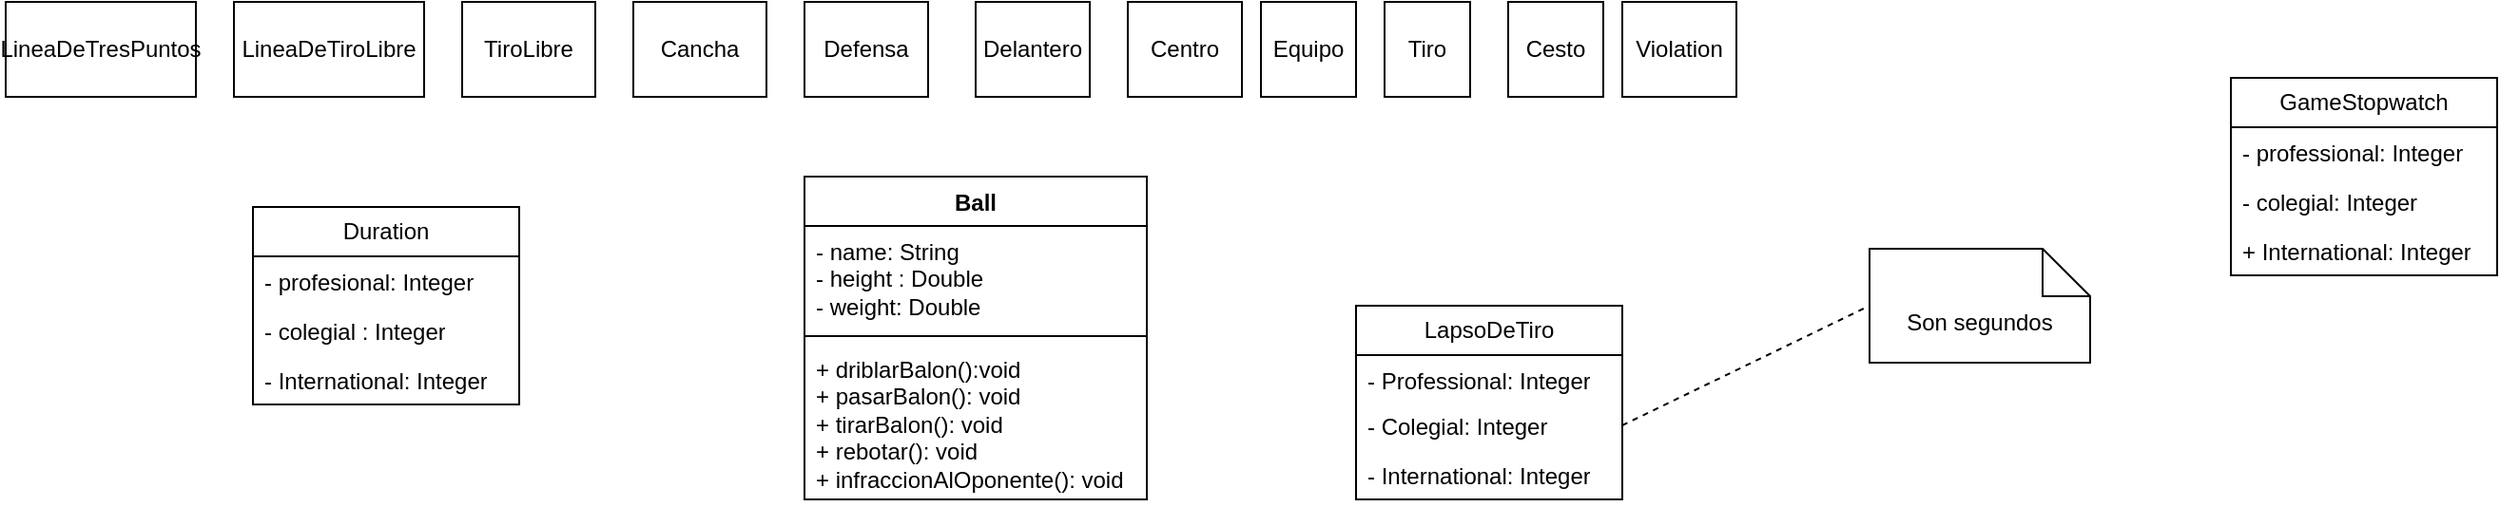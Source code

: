 <mxfile version="28.2.7">
  <diagram name="Página-1" id="0OFblG4wIrx42TjNYspR">
    <mxGraphModel dx="1932" dy="473" grid="1" gridSize="10" guides="1" tooltips="1" connect="1" arrows="1" fold="1" page="1" pageScale="1" pageWidth="827" pageHeight="1169" math="0" shadow="0">
      <root>
        <mxCell id="0" />
        <mxCell id="1" parent="0" />
        <mxCell id="Gp4qbvKWz5TyAVRhxQ6b-1" value="Delantero" style="html=1;whiteSpace=wrap;" vertex="1" parent="1">
          <mxGeometry x="-30" y="20" width="60" height="50" as="geometry" />
        </mxCell>
        <mxCell id="Gp4qbvKWz5TyAVRhxQ6b-2" value="Centro" style="html=1;whiteSpace=wrap;" vertex="1" parent="1">
          <mxGeometry x="50" y="20" width="60" height="50" as="geometry" />
        </mxCell>
        <mxCell id="Gp4qbvKWz5TyAVRhxQ6b-3" value="Tiro" style="html=1;whiteSpace=wrap;" vertex="1" parent="1">
          <mxGeometry x="185" y="20" width="45" height="50" as="geometry" />
        </mxCell>
        <mxCell id="Gp4qbvKWz5TyAVRhxQ6b-4" value="Violation" style="html=1;whiteSpace=wrap;" vertex="1" parent="1">
          <mxGeometry x="310" y="20" width="60" height="50" as="geometry" />
        </mxCell>
        <mxCell id="Gp4qbvKWz5TyAVRhxQ6b-7" value="LapsoDeTiro" style="swimlane;fontStyle=0;childLayout=stackLayout;horizontal=1;startSize=26;fillColor=none;horizontalStack=0;resizeParent=1;resizeParentMax=0;resizeLast=0;collapsible=1;marginBottom=0;whiteSpace=wrap;html=1;" vertex="1" parent="1">
          <mxGeometry x="170" y="180" width="140" height="102" as="geometry" />
        </mxCell>
        <mxCell id="Gp4qbvKWz5TyAVRhxQ6b-8" value="- Professional: Integer" style="text;strokeColor=none;fillColor=none;align=left;verticalAlign=top;spacingLeft=4;spacingRight=4;overflow=hidden;rotatable=0;points=[[0,0.5],[1,0.5]];portConstraint=eastwest;whiteSpace=wrap;html=1;" vertex="1" parent="Gp4qbvKWz5TyAVRhxQ6b-7">
          <mxGeometry y="26" width="140" height="24" as="geometry" />
        </mxCell>
        <mxCell id="Gp4qbvKWz5TyAVRhxQ6b-9" value="- Colegial: Integer" style="text;strokeColor=none;fillColor=none;align=left;verticalAlign=top;spacingLeft=4;spacingRight=4;overflow=hidden;rotatable=0;points=[[0,0.5],[1,0.5]];portConstraint=eastwest;whiteSpace=wrap;html=1;" vertex="1" parent="Gp4qbvKWz5TyAVRhxQ6b-7">
          <mxGeometry y="50" width="140" height="26" as="geometry" />
        </mxCell>
        <mxCell id="Gp4qbvKWz5TyAVRhxQ6b-10" value="- International: Integer" style="text;strokeColor=none;fillColor=none;align=left;verticalAlign=top;spacingLeft=4;spacingRight=4;overflow=hidden;rotatable=0;points=[[0,0.5],[1,0.5]];portConstraint=eastwest;whiteSpace=wrap;html=1;" vertex="1" parent="Gp4qbvKWz5TyAVRhxQ6b-7">
          <mxGeometry y="76" width="140" height="26" as="geometry" />
        </mxCell>
        <mxCell id="Gp4qbvKWz5TyAVRhxQ6b-11" value="Son segundos" style="shape=note2;boundedLbl=1;whiteSpace=wrap;html=1;size=25;verticalAlign=top;align=center;" vertex="1" parent="1">
          <mxGeometry x="440" y="150" width="116" height="60" as="geometry" />
        </mxCell>
        <mxCell id="Gp4qbvKWz5TyAVRhxQ6b-15" value="" style="html=1;verticalAlign=bottom;labelBackgroundColor=none;endArrow=none;endFill=0;dashed=1;rounded=0;exitX=1;exitY=0.5;exitDx=0;exitDy=0;entryX=0;entryY=0.5;entryDx=0;entryDy=0;entryPerimeter=0;" edge="1" parent="1" source="Gp4qbvKWz5TyAVRhxQ6b-9" target="Gp4qbvKWz5TyAVRhxQ6b-11">
          <mxGeometry width="160" relative="1" as="geometry">
            <mxPoint x="340" y="250" as="sourcePoint" />
            <mxPoint x="500" y="250" as="targetPoint" />
          </mxGeometry>
        </mxCell>
        <mxCell id="Gp4qbvKWz5TyAVRhxQ6b-16" value="GameStopwatch" style="swimlane;fontStyle=0;childLayout=stackLayout;horizontal=1;startSize=26;fillColor=none;horizontalStack=0;resizeParent=1;resizeParentMax=0;resizeLast=0;collapsible=1;marginBottom=0;whiteSpace=wrap;html=1;" vertex="1" parent="1">
          <mxGeometry x="630" y="60" width="140" height="104" as="geometry" />
        </mxCell>
        <mxCell id="Gp4qbvKWz5TyAVRhxQ6b-17" value="- professional: Integer" style="text;strokeColor=none;fillColor=none;align=left;verticalAlign=top;spacingLeft=4;spacingRight=4;overflow=hidden;rotatable=0;points=[[0,0.5],[1,0.5]];portConstraint=eastwest;whiteSpace=wrap;html=1;" vertex="1" parent="Gp4qbvKWz5TyAVRhxQ6b-16">
          <mxGeometry y="26" width="140" height="26" as="geometry" />
        </mxCell>
        <mxCell id="Gp4qbvKWz5TyAVRhxQ6b-18" value="- colegial: Integer" style="text;strokeColor=none;fillColor=none;align=left;verticalAlign=top;spacingLeft=4;spacingRight=4;overflow=hidden;rotatable=0;points=[[0,0.5],[1,0.5]];portConstraint=eastwest;whiteSpace=wrap;html=1;" vertex="1" parent="Gp4qbvKWz5TyAVRhxQ6b-16">
          <mxGeometry y="52" width="140" height="26" as="geometry" />
        </mxCell>
        <mxCell id="Gp4qbvKWz5TyAVRhxQ6b-19" value="+ International: Integer" style="text;strokeColor=none;fillColor=none;align=left;verticalAlign=top;spacingLeft=4;spacingRight=4;overflow=hidden;rotatable=0;points=[[0,0.5],[1,0.5]];portConstraint=eastwest;whiteSpace=wrap;html=1;" vertex="1" parent="Gp4qbvKWz5TyAVRhxQ6b-16">
          <mxGeometry y="78" width="140" height="26" as="geometry" />
        </mxCell>
        <mxCell id="Gp4qbvKWz5TyAVRhxQ6b-20" value="Ball" style="swimlane;fontStyle=1;align=center;verticalAlign=top;childLayout=stackLayout;horizontal=1;startSize=26;horizontalStack=0;resizeParent=1;resizeParentMax=0;resizeLast=0;collapsible=1;marginBottom=0;whiteSpace=wrap;html=1;" vertex="1" parent="1">
          <mxGeometry x="-120" y="112" width="180" height="170" as="geometry" />
        </mxCell>
        <mxCell id="Gp4qbvKWz5TyAVRhxQ6b-21" value="- name: String&lt;div&gt;- height : Double&lt;/div&gt;&lt;div&gt;- weight: Double&amp;nbsp;&lt;/div&gt;" style="text;strokeColor=none;fillColor=none;align=left;verticalAlign=top;spacingLeft=4;spacingRight=4;overflow=hidden;rotatable=0;points=[[0,0.5],[1,0.5]];portConstraint=eastwest;whiteSpace=wrap;html=1;" vertex="1" parent="Gp4qbvKWz5TyAVRhxQ6b-20">
          <mxGeometry y="26" width="180" height="54" as="geometry" />
        </mxCell>
        <mxCell id="Gp4qbvKWz5TyAVRhxQ6b-22" value="" style="line;strokeWidth=1;fillColor=none;align=left;verticalAlign=middle;spacingTop=-1;spacingLeft=3;spacingRight=3;rotatable=0;labelPosition=right;points=[];portConstraint=eastwest;strokeColor=inherit;" vertex="1" parent="Gp4qbvKWz5TyAVRhxQ6b-20">
          <mxGeometry y="80" width="180" height="8" as="geometry" />
        </mxCell>
        <mxCell id="Gp4qbvKWz5TyAVRhxQ6b-23" value="+ driblarBalon():void&lt;div&gt;+ pasarBalon(): void&lt;/div&gt;&lt;div&gt;+ tirarBalon(): void&lt;/div&gt;&lt;div&gt;+ rebotar(): void&lt;/div&gt;&lt;div&gt;+ infraccionAlOponente(): void&lt;/div&gt;" style="text;strokeColor=none;fillColor=none;align=left;verticalAlign=top;spacingLeft=4;spacingRight=4;overflow=hidden;rotatable=0;points=[[0,0.5],[1,0.5]];portConstraint=eastwest;whiteSpace=wrap;html=1;" vertex="1" parent="Gp4qbvKWz5TyAVRhxQ6b-20">
          <mxGeometry y="88" width="180" height="82" as="geometry" />
        </mxCell>
        <mxCell id="Gp4qbvKWz5TyAVRhxQ6b-24" value="Defensa" style="html=1;whiteSpace=wrap;" vertex="1" parent="1">
          <mxGeometry x="-120" y="20" width="65" height="50" as="geometry" />
        </mxCell>
        <mxCell id="Gp4qbvKWz5TyAVRhxQ6b-25" value="Equipo" style="html=1;whiteSpace=wrap;" vertex="1" parent="1">
          <mxGeometry x="120" y="20" width="50" height="50" as="geometry" />
        </mxCell>
        <mxCell id="Gp4qbvKWz5TyAVRhxQ6b-26" value="Cesto" style="html=1;whiteSpace=wrap;" vertex="1" parent="1">
          <mxGeometry x="250" y="20" width="50" height="50" as="geometry" />
        </mxCell>
        <mxCell id="Gp4qbvKWz5TyAVRhxQ6b-27" value="Cancha" style="html=1;whiteSpace=wrap;" vertex="1" parent="1">
          <mxGeometry x="-210" y="20" width="70" height="50" as="geometry" />
        </mxCell>
        <mxCell id="Gp4qbvKWz5TyAVRhxQ6b-28" value="TiroLibre" style="html=1;whiteSpace=wrap;" vertex="1" parent="1">
          <mxGeometry x="-300" y="20" width="70" height="50" as="geometry" />
        </mxCell>
        <mxCell id="Gp4qbvKWz5TyAVRhxQ6b-29" value="LineaDeTiroLibre" style="html=1;whiteSpace=wrap;" vertex="1" parent="1">
          <mxGeometry x="-420" y="20" width="100" height="50" as="geometry" />
        </mxCell>
        <mxCell id="Gp4qbvKWz5TyAVRhxQ6b-30" value="LineaDeTresPuntos" style="html=1;whiteSpace=wrap;" vertex="1" parent="1">
          <mxGeometry x="-540" y="20" width="100" height="50" as="geometry" />
        </mxCell>
        <mxCell id="Gp4qbvKWz5TyAVRhxQ6b-36" value="Duration" style="swimlane;fontStyle=0;childLayout=stackLayout;horizontal=1;startSize=26;fillColor=none;horizontalStack=0;resizeParent=1;resizeParentMax=0;resizeLast=0;collapsible=1;marginBottom=0;whiteSpace=wrap;html=1;" vertex="1" parent="1">
          <mxGeometry x="-410" y="128" width="140" height="104" as="geometry" />
        </mxCell>
        <mxCell id="Gp4qbvKWz5TyAVRhxQ6b-37" value="- profesional: Integer" style="text;strokeColor=none;fillColor=none;align=left;verticalAlign=top;spacingLeft=4;spacingRight=4;overflow=hidden;rotatable=0;points=[[0,0.5],[1,0.5]];portConstraint=eastwest;whiteSpace=wrap;html=1;" vertex="1" parent="Gp4qbvKWz5TyAVRhxQ6b-36">
          <mxGeometry y="26" width="140" height="26" as="geometry" />
        </mxCell>
        <mxCell id="Gp4qbvKWz5TyAVRhxQ6b-38" value="- colegial : Integer" style="text;strokeColor=none;fillColor=none;align=left;verticalAlign=top;spacingLeft=4;spacingRight=4;overflow=hidden;rotatable=0;points=[[0,0.5],[1,0.5]];portConstraint=eastwest;whiteSpace=wrap;html=1;" vertex="1" parent="Gp4qbvKWz5TyAVRhxQ6b-36">
          <mxGeometry y="52" width="140" height="26" as="geometry" />
        </mxCell>
        <mxCell id="Gp4qbvKWz5TyAVRhxQ6b-39" value="- International: Integer" style="text;strokeColor=none;fillColor=none;align=left;verticalAlign=top;spacingLeft=4;spacingRight=4;overflow=hidden;rotatable=0;points=[[0,0.5],[1,0.5]];portConstraint=eastwest;whiteSpace=wrap;html=1;" vertex="1" parent="Gp4qbvKWz5TyAVRhxQ6b-36">
          <mxGeometry y="78" width="140" height="26" as="geometry" />
        </mxCell>
      </root>
    </mxGraphModel>
  </diagram>
</mxfile>
